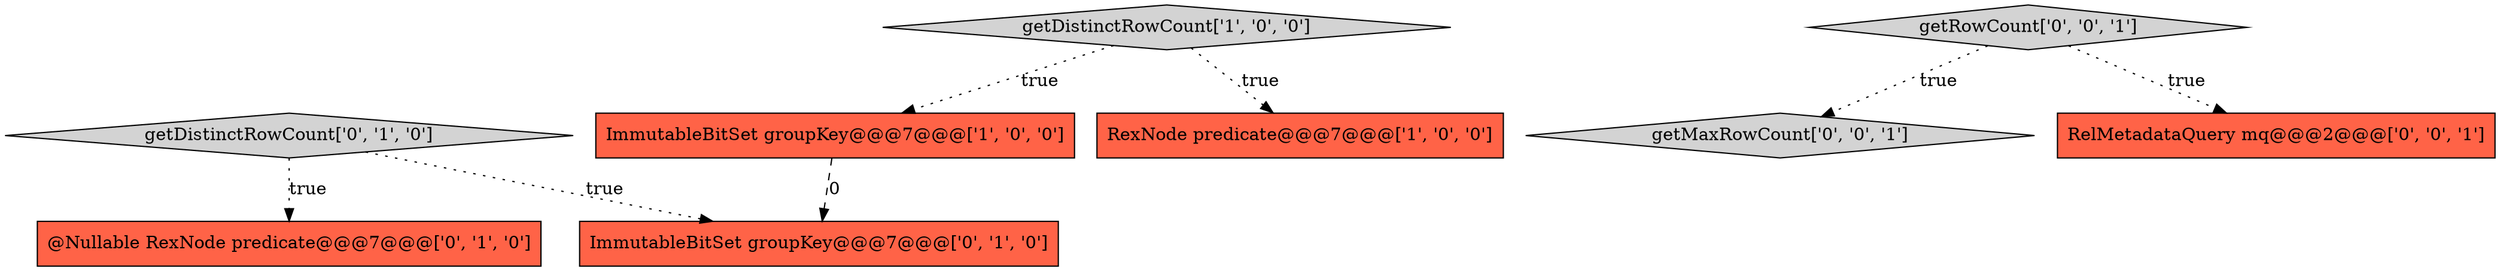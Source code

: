 digraph {
5 [style = filled, label = "getDistinctRowCount['0', '1', '0']", fillcolor = lightgray, shape = diamond image = "AAA0AAABBB2BBB"];
0 [style = filled, label = "getDistinctRowCount['1', '0', '0']", fillcolor = lightgray, shape = diamond image = "AAA0AAABBB1BBB"];
4 [style = filled, label = "@Nullable RexNode predicate@@@7@@@['0', '1', '0']", fillcolor = tomato, shape = box image = "AAA0AAABBB2BBB"];
2 [style = filled, label = "ImmutableBitSet groupKey@@@7@@@['1', '0', '0']", fillcolor = tomato, shape = box image = "AAA1AAABBB1BBB"];
6 [style = filled, label = "getMaxRowCount['0', '0', '1']", fillcolor = lightgray, shape = diamond image = "AAA0AAABBB3BBB"];
1 [style = filled, label = "RexNode predicate@@@7@@@['1', '0', '0']", fillcolor = tomato, shape = box image = "AAA0AAABBB1BBB"];
7 [style = filled, label = "getRowCount['0', '0', '1']", fillcolor = lightgray, shape = diamond image = "AAA0AAABBB3BBB"];
8 [style = filled, label = "RelMetadataQuery mq@@@2@@@['0', '0', '1']", fillcolor = tomato, shape = box image = "AAA0AAABBB3BBB"];
3 [style = filled, label = "ImmutableBitSet groupKey@@@7@@@['0', '1', '0']", fillcolor = tomato, shape = box image = "AAA1AAABBB2BBB"];
7->6 [style = dotted, label="true"];
0->2 [style = dotted, label="true"];
5->3 [style = dotted, label="true"];
2->3 [style = dashed, label="0"];
7->8 [style = dotted, label="true"];
5->4 [style = dotted, label="true"];
0->1 [style = dotted, label="true"];
}
